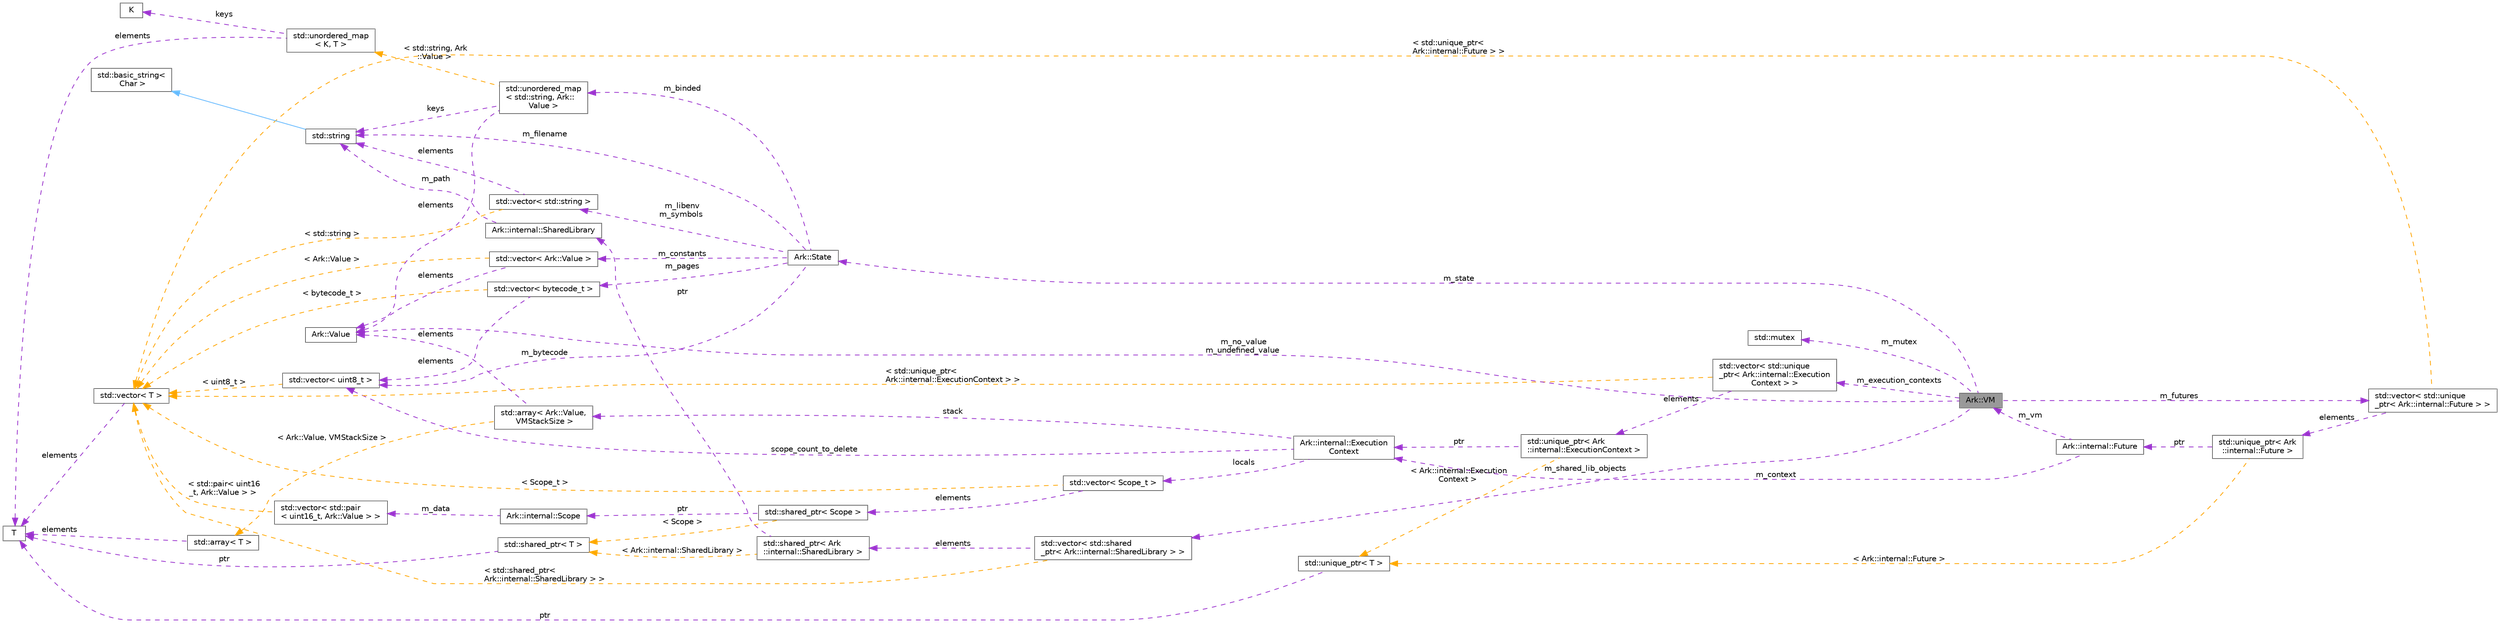 digraph "Ark::VM"
{
 // INTERACTIVE_SVG=YES
 // LATEX_PDF_SIZE
  bgcolor="transparent";
  edge [fontname=Helvetica,fontsize=10,labelfontname=Helvetica,labelfontsize=10];
  node [fontname=Helvetica,fontsize=10,shape=box,height=0.2,width=0.4];
  rankdir="LR";
  Node1 [label="Ark::VM",height=0.2,width=0.4,color="gray40", fillcolor="grey60", style="filled", fontcolor="black",tooltip="The ArkScript virtual machine, executing ArkScript bytecode."];
  Node2 -> Node1 [dir="back",color="darkorchid3",style="dashed",label=" m_state" ];
  Node2 [label="Ark::State",height=0.2,width=0.4,color="gray40", fillcolor="white", style="filled",URL="$d1/d37/classArk_1_1State.html",tooltip="Ark state to handle the dirty job of loading and compiling ArkScript code."];
  Node3 -> Node2 [dir="back",color="darkorchid3",style="dashed",label=" m_bytecode" ];
  Node3 [label="std::vector\< uint8_t \>",height=0.2,width=0.4,color="gray40", fillcolor="white", style="filled",tooltip=" "];
  Node4 -> Node3 [dir="back",color="orange",style="dashed",label=" \< uint8_t \>" ];
  Node4 [label="std::vector\< T \>",height=0.2,width=0.4,color="gray40", fillcolor="white", style="filled",tooltip=" "];
  Node5 -> Node4 [dir="back",color="darkorchid3",style="dashed",label=" elements" ];
  Node5 [label="T",height=0.2,width=0.4,color="gray40", fillcolor="white", style="filled",tooltip=" "];
  Node6 -> Node2 [dir="back",color="darkorchid3",style="dashed",label=" m_libenv\nm_symbols" ];
  Node6 [label="std::vector\< std::string \>",height=0.2,width=0.4,color="gray40", fillcolor="white", style="filled",tooltip=" "];
  Node7 -> Node6 [dir="back",color="darkorchid3",style="dashed",label=" elements" ];
  Node7 [label="std::string",height=0.2,width=0.4,color="gray40", fillcolor="white", style="filled",tooltip=" "];
  Node8 -> Node7 [dir="back",color="steelblue1",style="solid"];
  Node8 [label="std::basic_string\<\l Char \>",height=0.2,width=0.4,color="gray40", fillcolor="white", style="filled",tooltip=" "];
  Node4 -> Node6 [dir="back",color="orange",style="dashed",label=" \< std::string \>" ];
  Node7 -> Node2 [dir="back",color="darkorchid3",style="dashed",label=" m_filename" ];
  Node9 -> Node2 [dir="back",color="darkorchid3",style="dashed",label=" m_constants" ];
  Node9 [label="std::vector\< Ark::Value \>",height=0.2,width=0.4,color="gray40", fillcolor="white", style="filled",tooltip=" "];
  Node10 -> Node9 [dir="back",color="darkorchid3",style="dashed",label=" elements" ];
  Node10 [label="Ark::Value",height=0.2,width=0.4,color="gray40", fillcolor="white", style="filled",URL="$d3/d90/classArk_1_1Value.html",tooltip=" "];
  Node4 -> Node9 [dir="back",color="orange",style="dashed",label=" \< Ark::Value \>" ];
  Node11 -> Node2 [dir="back",color="darkorchid3",style="dashed",label=" m_pages" ];
  Node11 [label="std::vector\< bytecode_t \>",height=0.2,width=0.4,color="gray40", fillcolor="white", style="filled",tooltip=" "];
  Node3 -> Node11 [dir="back",color="darkorchid3",style="dashed",label=" elements" ];
  Node4 -> Node11 [dir="back",color="orange",style="dashed",label=" \< bytecode_t \>" ];
  Node12 -> Node2 [dir="back",color="darkorchid3",style="dashed",label=" m_binded" ];
  Node12 [label="std::unordered_map\l\< std::string, Ark::\lValue \>",height=0.2,width=0.4,color="gray40", fillcolor="white", style="filled",tooltip=" "];
  Node7 -> Node12 [dir="back",color="darkorchid3",style="dashed",label=" keys" ];
  Node10 -> Node12 [dir="back",color="darkorchid3",style="dashed",label=" elements" ];
  Node13 -> Node12 [dir="back",color="orange",style="dashed",label=" \< std::string, Ark\l::Value \>" ];
  Node13 [label="std::unordered_map\l\< K, T \>",height=0.2,width=0.4,color="gray40", fillcolor="white", style="filled",tooltip=" "];
  Node14 -> Node13 [dir="back",color="darkorchid3",style="dashed",label=" keys" ];
  Node14 [label="K",height=0.2,width=0.4,color="gray40", fillcolor="white", style="filled",tooltip=" "];
  Node5 -> Node13 [dir="back",color="darkorchid3",style="dashed",label=" elements" ];
  Node15 -> Node1 [dir="back",color="darkorchid3",style="dashed",label=" m_execution_contexts" ];
  Node15 [label="std::vector\< std::unique\l_ptr\< Ark::internal::Execution\lContext \> \>",height=0.2,width=0.4,color="gray40", fillcolor="white", style="filled",tooltip=" "];
  Node16 -> Node15 [dir="back",color="darkorchid3",style="dashed",label=" elements" ];
  Node16 [label="std::unique_ptr\< Ark\l::internal::ExecutionContext \>",height=0.2,width=0.4,color="gray40", fillcolor="white", style="filled",tooltip=" "];
  Node17 -> Node16 [dir="back",color="darkorchid3",style="dashed",label=" ptr" ];
  Node17 [label="Ark::internal::Execution\lContext",height=0.2,width=0.4,color="gray40", fillcolor="white", style="filled",URL="$d0/daf/structArk_1_1internal_1_1ExecutionContext.html",tooltip=" "];
  Node18 -> Node17 [dir="back",color="darkorchid3",style="dashed",label=" stack" ];
  Node18 [label="std::array\< Ark::Value,\l VMStackSize \>",height=0.2,width=0.4,color="gray40", fillcolor="white", style="filled",tooltip=" "];
  Node10 -> Node18 [dir="back",color="darkorchid3",style="dashed",label=" elements" ];
  Node19 -> Node18 [dir="back",color="orange",style="dashed",label=" \< Ark::Value, VMStackSize \>" ];
  Node19 [label="std::array\< T \>",height=0.2,width=0.4,color="gray40", fillcolor="white", style="filled",tooltip=" "];
  Node5 -> Node19 [dir="back",color="darkorchid3",style="dashed",label=" elements" ];
  Node3 -> Node17 [dir="back",color="darkorchid3",style="dashed",label=" scope_count_to_delete" ];
  Node20 -> Node17 [dir="back",color="darkorchid3",style="dashed",label=" locals" ];
  Node20 [label="std::vector\< Scope_t \>",height=0.2,width=0.4,color="gray40", fillcolor="white", style="filled",tooltip=" "];
  Node21 -> Node20 [dir="back",color="darkorchid3",style="dashed",label=" elements" ];
  Node21 [label="std::shared_ptr\< Scope \>",height=0.2,width=0.4,color="gray40", fillcolor="white", style="filled",tooltip=" "];
  Node22 -> Node21 [dir="back",color="darkorchid3",style="dashed",label=" ptr" ];
  Node22 [label="Ark::internal::Scope",height=0.2,width=0.4,color="gray40", fillcolor="white", style="filled",URL="$d5/d74/classArk_1_1internal_1_1Scope.html",tooltip="A class to handle the VM scope more efficiently."];
  Node23 -> Node22 [dir="back",color="darkorchid3",style="dashed",label=" m_data" ];
  Node23 [label="std::vector\< std::pair\l\< uint16_t, Ark::Value \> \>",height=0.2,width=0.4,color="gray40", fillcolor="white", style="filled",tooltip=" "];
  Node4 -> Node23 [dir="back",color="orange",style="dashed",label=" \< std::pair\< uint16\l_t, Ark::Value \> \>" ];
  Node24 -> Node21 [dir="back",color="orange",style="dashed",label=" \< Scope \>" ];
  Node24 [label="std::shared_ptr\< T \>",height=0.2,width=0.4,color="gray40", fillcolor="white", style="filled",tooltip=" "];
  Node5 -> Node24 [dir="back",color="darkorchid3",style="dashed",label=" ptr" ];
  Node4 -> Node20 [dir="back",color="orange",style="dashed",label=" \< Scope_t \>" ];
  Node25 -> Node16 [dir="back",color="orange",style="dashed",label=" \< Ark::internal::Execution\lContext \>" ];
  Node25 [label="std::unique_ptr\< T \>",height=0.2,width=0.4,color="gray40", fillcolor="white", style="filled",tooltip=" "];
  Node5 -> Node25 [dir="back",color="darkorchid3",style="dashed",label=" ptr" ];
  Node4 -> Node15 [dir="back",color="orange",style="dashed",label=" \< std::unique_ptr\<\l Ark::internal::ExecutionContext \> \>" ];
  Node26 -> Node1 [dir="back",color="darkorchid3",style="dashed",label=" m_mutex" ];
  Node26 [label="std::mutex",height=0.2,width=0.4,color="gray40", fillcolor="white", style="filled",tooltip=" "];
  Node27 -> Node1 [dir="back",color="darkorchid3",style="dashed",label=" m_shared_lib_objects" ];
  Node27 [label="std::vector\< std::shared\l_ptr\< Ark::internal::SharedLibrary \> \>",height=0.2,width=0.4,color="gray40", fillcolor="white", style="filled",tooltip=" "];
  Node28 -> Node27 [dir="back",color="darkorchid3",style="dashed",label=" elements" ];
  Node28 [label="std::shared_ptr\< Ark\l::internal::SharedLibrary \>",height=0.2,width=0.4,color="gray40", fillcolor="white", style="filled",tooltip=" "];
  Node29 -> Node28 [dir="back",color="darkorchid3",style="dashed",label=" ptr" ];
  Node29 [label="Ark::internal::SharedLibrary",height=0.2,width=0.4,color="gray40", fillcolor="white", style="filled",URL="$d0/d8a/classArk_1_1internal_1_1SharedLibrary.html",tooltip="Handling a shared library as an ArkScript plugin."];
  Node7 -> Node29 [dir="back",color="darkorchid3",style="dashed",label=" m_path" ];
  Node24 -> Node28 [dir="back",color="orange",style="dashed",label=" \< Ark::internal::SharedLibrary \>" ];
  Node4 -> Node27 [dir="back",color="orange",style="dashed",label=" \< std::shared_ptr\<\l Ark::internal::SharedLibrary \> \>" ];
  Node30 -> Node1 [dir="back",color="darkorchid3",style="dashed",label=" m_futures" ];
  Node30 [label="std::vector\< std::unique\l_ptr\< Ark::internal::Future \> \>",height=0.2,width=0.4,color="gray40", fillcolor="white", style="filled",tooltip=" "];
  Node31 -> Node30 [dir="back",color="darkorchid3",style="dashed",label=" elements" ];
  Node31 [label="std::unique_ptr\< Ark\l::internal::Future \>",height=0.2,width=0.4,color="gray40", fillcolor="white", style="filled",tooltip=" "];
  Node32 -> Node31 [dir="back",color="darkorchid3",style="dashed",label=" ptr" ];
  Node32 [label="Ark::internal::Future",height=0.2,width=0.4,color="gray40", fillcolor="white", style="filled",URL="$d4/d6d/classArk_1_1internal_1_1Future.html",tooltip=" "];
  Node17 -> Node32 [dir="back",color="darkorchid3",style="dashed",label=" m_context" ];
  Node1 -> Node32 [dir="back",color="darkorchid3",style="dashed",label=" m_vm" ];
  Node25 -> Node31 [dir="back",color="orange",style="dashed",label=" \< Ark::internal::Future \>" ];
  Node4 -> Node30 [dir="back",color="orange",style="dashed",label=" \< std::unique_ptr\<\l Ark::internal::Future \> \>" ];
  Node10 -> Node1 [dir="back",color="darkorchid3",style="dashed",label=" m_no_value\nm_undefined_value" ];
}
